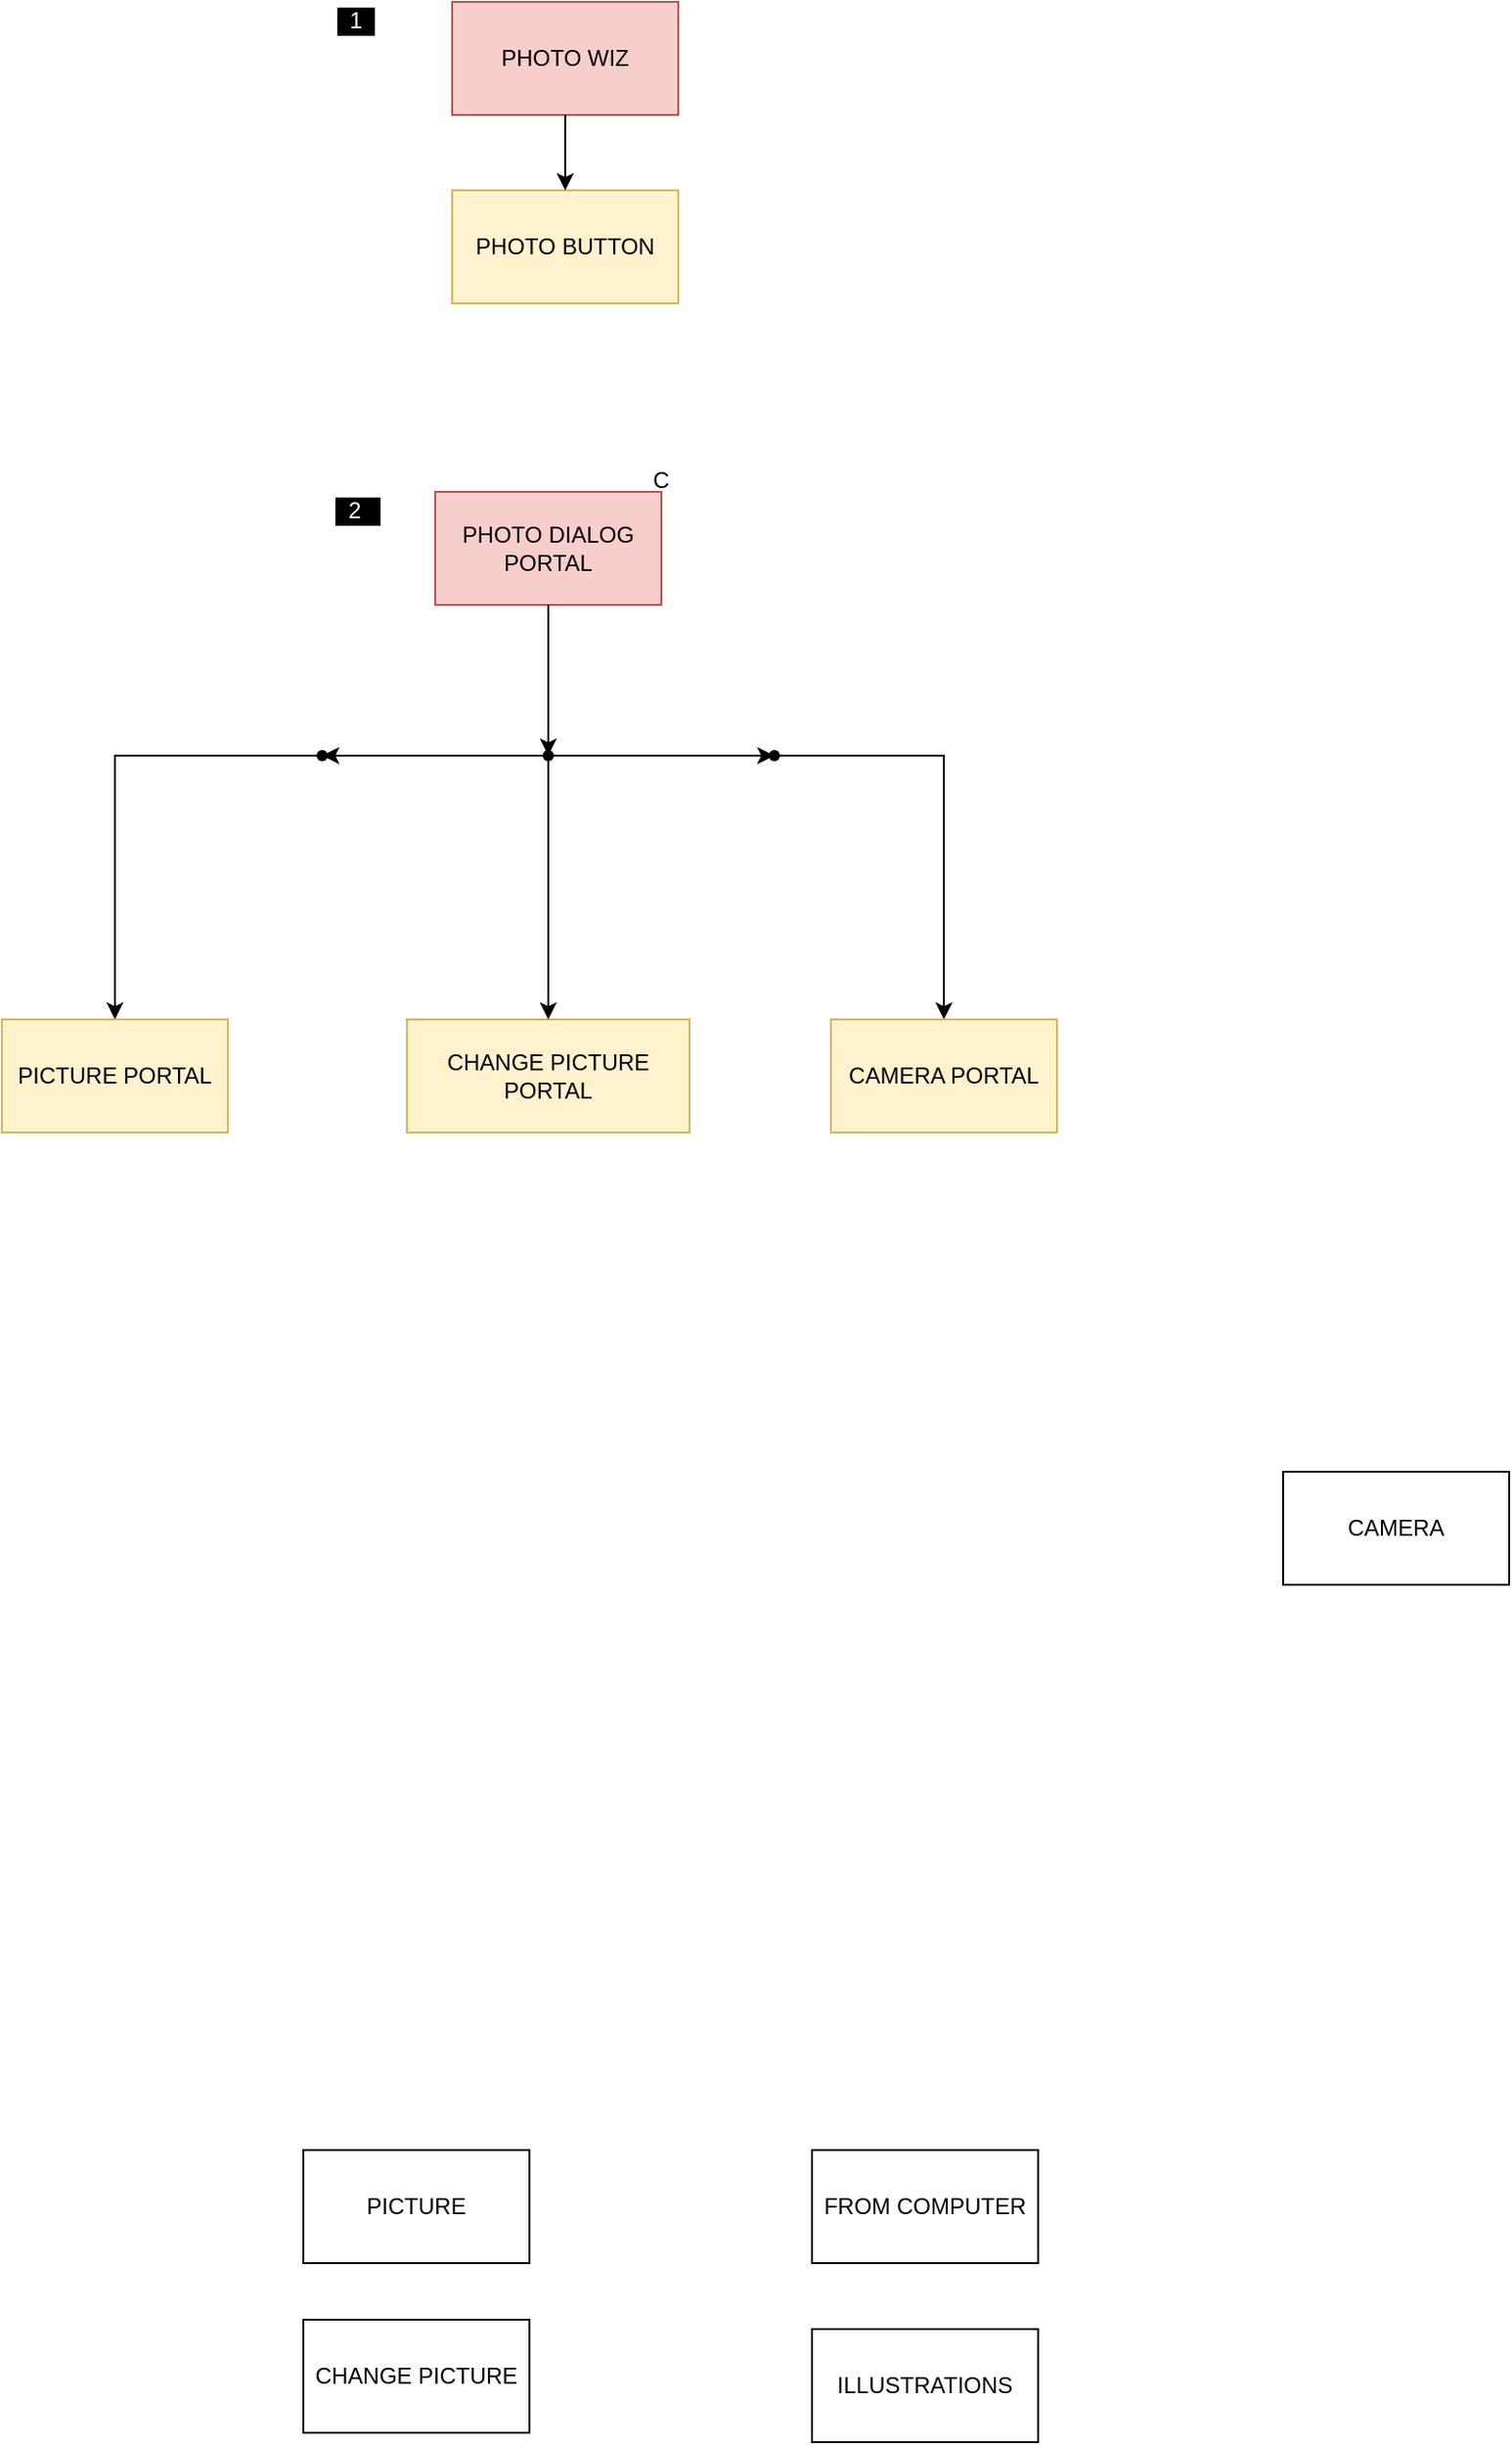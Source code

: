 <mxfile version="20.2.0" type="github"><diagram id="lw5i8QtX4dQuSb70vj7V" name="Page-1"><mxGraphModel dx="857" dy="1696" grid="1" gridSize="10" guides="1" tooltips="1" connect="1" arrows="1" fold="1" page="1" pageScale="1" pageWidth="827" pageHeight="1169" math="0" shadow="0"><root><mxCell id="0"/><mxCell id="1" parent="0"/><mxCell id="yRkZCYxUQJh_YMU4unO6-4" value="PICTURE" style="rounded=0;whiteSpace=wrap;html=1;" vertex="1" parent="1"><mxGeometry x="320" y="430" width="120" height="60" as="geometry"/></mxCell><mxCell id="yRkZCYxUQJh_YMU4unO6-5" value="CHANGE PICTURE" style="rounded=0;whiteSpace=wrap;html=1;" vertex="1" parent="1"><mxGeometry x="320" y="520" width="120" height="60" as="geometry"/></mxCell><mxCell id="yRkZCYxUQJh_YMU4unO6-7" value="FROM COMPUTER" style="rounded=0;whiteSpace=wrap;html=1;" vertex="1" parent="1"><mxGeometry x="590" y="430" width="120" height="60" as="geometry"/></mxCell><mxCell id="yRkZCYxUQJh_YMU4unO6-8" value="ILLUSTRATIONS" style="rounded=0;whiteSpace=wrap;html=1;" vertex="1" parent="1"><mxGeometry x="590" y="525" width="120" height="60" as="geometry"/></mxCell><mxCell id="yRkZCYxUQJh_YMU4unO6-9" value="CAMERA" style="rounded=0;whiteSpace=wrap;html=1;" vertex="1" parent="1"><mxGeometry x="840" y="70" width="120" height="60" as="geometry"/></mxCell><mxCell id="yRkZCYxUQJh_YMU4unO6-17" value="C" style="group" vertex="1" connectable="0" parent="1"><mxGeometry x="390" y="-470" width="240" height="800" as="geometry"/></mxCell><mxCell id="yRkZCYxUQJh_YMU4unO6-40" value="" style="group" vertex="1" connectable="0" parent="yRkZCYxUQJh_YMU4unO6-17"><mxGeometry y="20" width="140" height="320" as="geometry"/></mxCell><mxCell id="yRkZCYxUQJh_YMU4unO6-3" value="PHOTO DIALOG PORTAL" style="rounded=0;whiteSpace=wrap;html=1;fillColor=#f8cecc;strokeColor=#b85450;" vertex="1" parent="yRkZCYxUQJh_YMU4unO6-40"><mxGeometry width="120" height="60" as="geometry"/></mxCell><mxCell id="yRkZCYxUQJh_YMU4unO6-36" value="CHANGE PICTURE PORTAL" style="whiteSpace=wrap;html=1;sketch=0;rounded=0;fillColor=#fff2cc;strokeColor=#d6b656;" vertex="1" parent="yRkZCYxUQJh_YMU4unO6-40"><mxGeometry x="-15" y="280" width="150" height="60" as="geometry"/></mxCell><mxCell id="yRkZCYxUQJh_YMU4unO6-21" value="" style="edgeStyle=orthogonalEdgeStyle;rounded=0;orthogonalLoop=1;jettySize=auto;html=1;" edge="1" parent="1" source="yRkZCYxUQJh_YMU4unO6-18" target="yRkZCYxUQJh_YMU4unO6-20"><mxGeometry relative="1" as="geometry"/></mxCell><mxCell id="yRkZCYxUQJh_YMU4unO6-23" value="" style="edgeStyle=orthogonalEdgeStyle;rounded=0;orthogonalLoop=1;jettySize=auto;html=1;" edge="1" parent="1" source="yRkZCYxUQJh_YMU4unO6-18" target="yRkZCYxUQJh_YMU4unO6-22"><mxGeometry relative="1" as="geometry"/></mxCell><mxCell id="yRkZCYxUQJh_YMU4unO6-37" value="" style="edgeStyle=orthogonalEdgeStyle;rounded=0;orthogonalLoop=1;jettySize=auto;html=1;" edge="1" parent="1" source="yRkZCYxUQJh_YMU4unO6-18" target="yRkZCYxUQJh_YMU4unO6-36"><mxGeometry relative="1" as="geometry"/></mxCell><mxCell id="yRkZCYxUQJh_YMU4unO6-18" value="" style="shape=waypoint;sketch=0;size=6;pointerEvents=1;points=[];fillColor=default;resizable=0;rotatable=0;perimeter=centerPerimeter;snapToPoint=1;rounded=0;" vertex="1" parent="1"><mxGeometry x="430" y="-330" width="40" height="40" as="geometry"/></mxCell><mxCell id="yRkZCYxUQJh_YMU4unO6-19" value="" style="edgeStyle=orthogonalEdgeStyle;rounded=0;orthogonalLoop=1;jettySize=auto;html=1;" edge="1" parent="1" source="yRkZCYxUQJh_YMU4unO6-3" target="yRkZCYxUQJh_YMU4unO6-18"><mxGeometry relative="1" as="geometry"/></mxCell><mxCell id="yRkZCYxUQJh_YMU4unO6-39" value="" style="edgeStyle=orthogonalEdgeStyle;rounded=0;orthogonalLoop=1;jettySize=auto;html=1;" edge="1" parent="1" source="yRkZCYxUQJh_YMU4unO6-20" target="yRkZCYxUQJh_YMU4unO6-38"><mxGeometry relative="1" as="geometry"/></mxCell><mxCell id="yRkZCYxUQJh_YMU4unO6-20" value="" style="shape=waypoint;sketch=0;size=6;pointerEvents=1;points=[];fillColor=default;resizable=0;rotatable=0;perimeter=centerPerimeter;snapToPoint=1;rounded=0;" vertex="1" parent="1"><mxGeometry x="550" y="-330" width="40" height="40" as="geometry"/></mxCell><mxCell id="yRkZCYxUQJh_YMU4unO6-35" value="" style="edgeStyle=orthogonalEdgeStyle;rounded=0;orthogonalLoop=1;jettySize=auto;html=1;" edge="1" parent="1" source="yRkZCYxUQJh_YMU4unO6-22" target="yRkZCYxUQJh_YMU4unO6-34"><mxGeometry relative="1" as="geometry"/></mxCell><mxCell id="yRkZCYxUQJh_YMU4unO6-22" value="" style="shape=waypoint;sketch=0;size=6;pointerEvents=1;points=[];fillColor=default;resizable=0;rotatable=0;perimeter=centerPerimeter;snapToPoint=1;rounded=0;" vertex="1" parent="1"><mxGeometry x="310" y="-330" width="40" height="40" as="geometry"/></mxCell><mxCell id="yRkZCYxUQJh_YMU4unO6-34" value="PICTURE PORTAL" style="rounded=0;whiteSpace=wrap;html=1;sketch=0;fillColor=#fff2cc;strokeColor=#d6b656;" vertex="1" parent="1"><mxGeometry x="160" y="-170" width="120" height="60" as="geometry"/></mxCell><mxCell id="yRkZCYxUQJh_YMU4unO6-38" value="CAMERA PORTAL" style="whiteSpace=wrap;html=1;sketch=0;rounded=0;fillColor=#fff2cc;strokeColor=#d6b656;" vertex="1" parent="1"><mxGeometry x="600" y="-170" width="120" height="60" as="geometry"/></mxCell><mxCell id="yRkZCYxUQJh_YMU4unO6-49" value="" style="group" vertex="1" connectable="0" parent="1"><mxGeometry x="309" y="-710" width="210" height="160" as="geometry"/></mxCell><mxCell id="yRkZCYxUQJh_YMU4unO6-11" value="" style="group" vertex="1" connectable="0" parent="yRkZCYxUQJh_YMU4unO6-49"><mxGeometry x="90" width="120" height="160" as="geometry"/></mxCell><mxCell id="yRkZCYxUQJh_YMU4unO6-1" value="PHOTO WIZ" style="rounded=0;whiteSpace=wrap;html=1;fillColor=#f8cecc;strokeColor=#b85450;" vertex="1" parent="yRkZCYxUQJh_YMU4unO6-11"><mxGeometry width="120" height="60" as="geometry"/></mxCell><mxCell id="yRkZCYxUQJh_YMU4unO6-6" value="PHOTO BUTTON" style="rounded=0;whiteSpace=wrap;html=1;fillColor=#fff2cc;strokeColor=#d6b656;" vertex="1" parent="yRkZCYxUQJh_YMU4unO6-11"><mxGeometry y="100" width="120" height="60" as="geometry"/></mxCell><mxCell id="yRkZCYxUQJh_YMU4unO6-10" value="" style="edgeStyle=orthogonalEdgeStyle;rounded=0;orthogonalLoop=1;jettySize=auto;html=1;" edge="1" parent="yRkZCYxUQJh_YMU4unO6-11" source="yRkZCYxUQJh_YMU4unO6-1" target="yRkZCYxUQJh_YMU4unO6-6"><mxGeometry relative="1" as="geometry"/></mxCell><UserObject label="&amp;nbsp; 1&amp;nbsp;&amp;nbsp;" placeholders="1" name="Variable" id="yRkZCYxUQJh_YMU4unO6-48"><mxCell style="text;html=1;strokeColor=none;fillColor=none;align=center;verticalAlign=middle;whiteSpace=wrap;overflow=hidden;labelBackgroundColor=#000000;fontColor=#FFFFFF;" vertex="1" parent="yRkZCYxUQJh_YMU4unO6-49"><mxGeometry x="-1" width="80" height="20" as="geometry"/></mxCell></UserObject><UserObject label="&amp;nbsp; 2&amp;nbsp; &amp;nbsp;" placeholders="1" name="Variable" id="yRkZCYxUQJh_YMU4unO6-50"><mxCell style="text;html=1;strokeColor=none;fillColor=none;align=center;verticalAlign=middle;whiteSpace=wrap;overflow=hidden;labelBackgroundColor=#000000;fontColor=#FFFFFF;border-radius:50%;labelBorderColor=none;" vertex="1" parent="1"><mxGeometry x="309" y="-460" width="80" height="40" as="geometry"/></mxCell></UserObject></root></mxGraphModel></diagram></mxfile>